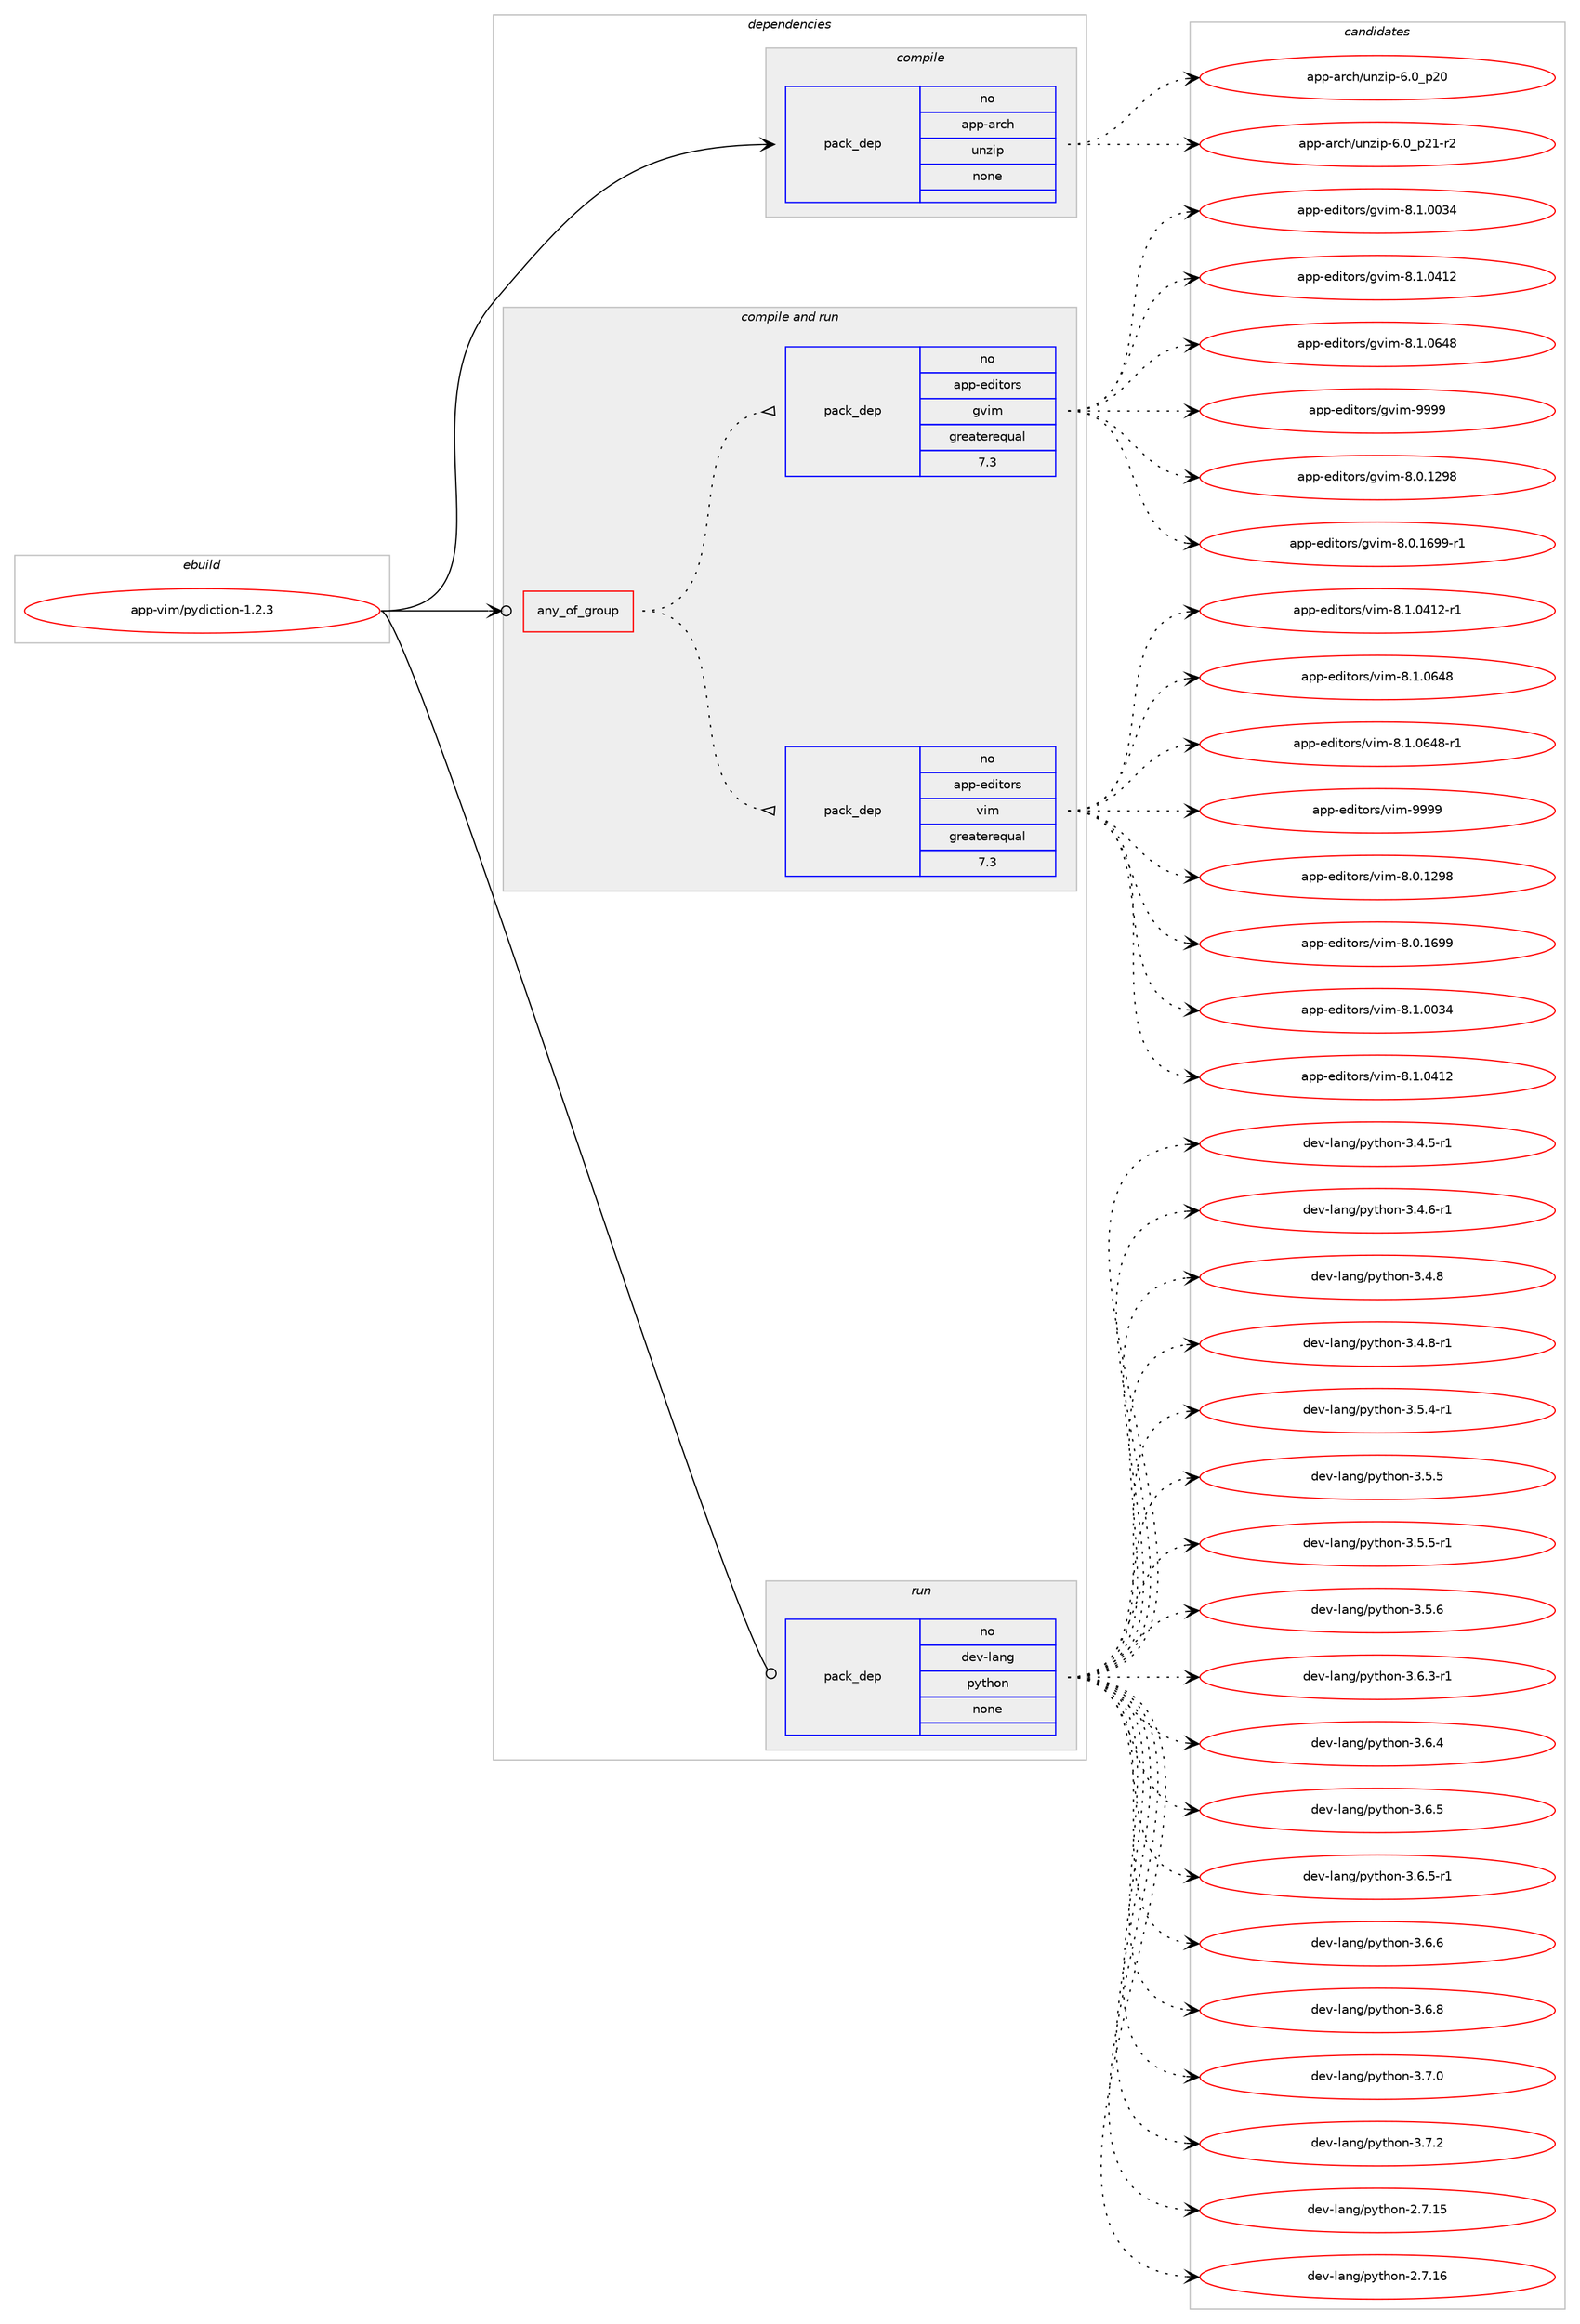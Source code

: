 digraph prolog {

# *************
# Graph options
# *************

newrank=true;
concentrate=true;
compound=true;
graph [rankdir=LR,fontname=Helvetica,fontsize=10,ranksep=1.5];#, ranksep=2.5, nodesep=0.2];
edge  [arrowhead=vee];
node  [fontname=Helvetica,fontsize=10];

# **********
# The ebuild
# **********

subgraph cluster_leftcol {
color=gray;
rank=same;
label=<<i>ebuild</i>>;
id [label="app-vim/pydiction-1.2.3", color=red, width=4, href="../app-vim/pydiction-1.2.3.svg"];
}

# ****************
# The dependencies
# ****************

subgraph cluster_midcol {
color=gray;
label=<<i>dependencies</i>>;
subgraph cluster_compile {
fillcolor="#eeeeee";
style=filled;
label=<<i>compile</i>>;
subgraph pack937370 {
dependency1314506 [label=<<TABLE BORDER="0" CELLBORDER="1" CELLSPACING="0" CELLPADDING="4" WIDTH="220"><TR><TD ROWSPAN="6" CELLPADDING="30">pack_dep</TD></TR><TR><TD WIDTH="110">no</TD></TR><TR><TD>app-arch</TD></TR><TR><TD>unzip</TD></TR><TR><TD>none</TD></TR><TR><TD></TD></TR></TABLE>>, shape=none, color=blue];
}
id:e -> dependency1314506:w [weight=20,style="solid",arrowhead="vee"];
}
subgraph cluster_compileandrun {
fillcolor="#eeeeee";
style=filled;
label=<<i>compile and run</i>>;
subgraph any20188 {
dependency1314507 [label=<<TABLE BORDER="0" CELLBORDER="1" CELLSPACING="0" CELLPADDING="4"><TR><TD CELLPADDING="10">any_of_group</TD></TR></TABLE>>, shape=none, color=red];subgraph pack937371 {
dependency1314508 [label=<<TABLE BORDER="0" CELLBORDER="1" CELLSPACING="0" CELLPADDING="4" WIDTH="220"><TR><TD ROWSPAN="6" CELLPADDING="30">pack_dep</TD></TR><TR><TD WIDTH="110">no</TD></TR><TR><TD>app-editors</TD></TR><TR><TD>vim</TD></TR><TR><TD>greaterequal</TD></TR><TR><TD>7.3</TD></TR></TABLE>>, shape=none, color=blue];
}
dependency1314507:e -> dependency1314508:w [weight=20,style="dotted",arrowhead="oinv"];
subgraph pack937372 {
dependency1314509 [label=<<TABLE BORDER="0" CELLBORDER="1" CELLSPACING="0" CELLPADDING="4" WIDTH="220"><TR><TD ROWSPAN="6" CELLPADDING="30">pack_dep</TD></TR><TR><TD WIDTH="110">no</TD></TR><TR><TD>app-editors</TD></TR><TR><TD>gvim</TD></TR><TR><TD>greaterequal</TD></TR><TR><TD>7.3</TD></TR></TABLE>>, shape=none, color=blue];
}
dependency1314507:e -> dependency1314509:w [weight=20,style="dotted",arrowhead="oinv"];
}
id:e -> dependency1314507:w [weight=20,style="solid",arrowhead="odotvee"];
}
subgraph cluster_run {
fillcolor="#eeeeee";
style=filled;
label=<<i>run</i>>;
subgraph pack937373 {
dependency1314510 [label=<<TABLE BORDER="0" CELLBORDER="1" CELLSPACING="0" CELLPADDING="4" WIDTH="220"><TR><TD ROWSPAN="6" CELLPADDING="30">pack_dep</TD></TR><TR><TD WIDTH="110">no</TD></TR><TR><TD>dev-lang</TD></TR><TR><TD>python</TD></TR><TR><TD>none</TD></TR><TR><TD></TD></TR></TABLE>>, shape=none, color=blue];
}
id:e -> dependency1314510:w [weight=20,style="solid",arrowhead="odot"];
}
}

# **************
# The candidates
# **************

subgraph cluster_choices {
rank=same;
color=gray;
label=<<i>candidates</i>>;

subgraph choice937370 {
color=black;
nodesep=1;
choice971121124597114991044711711012210511245544648951125048 [label="app-arch/unzip-6.0_p20", color=red, width=4,href="../app-arch/unzip-6.0_p20.svg"];
choice9711211245971149910447117110122105112455446489511250494511450 [label="app-arch/unzip-6.0_p21-r2", color=red, width=4,href="../app-arch/unzip-6.0_p21-r2.svg"];
dependency1314506:e -> choice971121124597114991044711711012210511245544648951125048:w [style=dotted,weight="100"];
dependency1314506:e -> choice9711211245971149910447117110122105112455446489511250494511450:w [style=dotted,weight="100"];
}
subgraph choice937371 {
color=black;
nodesep=1;
choice971121124510110010511611111411547118105109455646484649505756 [label="app-editors/vim-8.0.1298", color=red, width=4,href="../app-editors/vim-8.0.1298.svg"];
choice971121124510110010511611111411547118105109455646484649545757 [label="app-editors/vim-8.0.1699", color=red, width=4,href="../app-editors/vim-8.0.1699.svg"];
choice971121124510110010511611111411547118105109455646494648485152 [label="app-editors/vim-8.1.0034", color=red, width=4,href="../app-editors/vim-8.1.0034.svg"];
choice971121124510110010511611111411547118105109455646494648524950 [label="app-editors/vim-8.1.0412", color=red, width=4,href="../app-editors/vim-8.1.0412.svg"];
choice9711211245101100105116111114115471181051094556464946485249504511449 [label="app-editors/vim-8.1.0412-r1", color=red, width=4,href="../app-editors/vim-8.1.0412-r1.svg"];
choice971121124510110010511611111411547118105109455646494648545256 [label="app-editors/vim-8.1.0648", color=red, width=4,href="../app-editors/vim-8.1.0648.svg"];
choice9711211245101100105116111114115471181051094556464946485452564511449 [label="app-editors/vim-8.1.0648-r1", color=red, width=4,href="../app-editors/vim-8.1.0648-r1.svg"];
choice9711211245101100105116111114115471181051094557575757 [label="app-editors/vim-9999", color=red, width=4,href="../app-editors/vim-9999.svg"];
dependency1314508:e -> choice971121124510110010511611111411547118105109455646484649505756:w [style=dotted,weight="100"];
dependency1314508:e -> choice971121124510110010511611111411547118105109455646484649545757:w [style=dotted,weight="100"];
dependency1314508:e -> choice971121124510110010511611111411547118105109455646494648485152:w [style=dotted,weight="100"];
dependency1314508:e -> choice971121124510110010511611111411547118105109455646494648524950:w [style=dotted,weight="100"];
dependency1314508:e -> choice9711211245101100105116111114115471181051094556464946485249504511449:w [style=dotted,weight="100"];
dependency1314508:e -> choice971121124510110010511611111411547118105109455646494648545256:w [style=dotted,weight="100"];
dependency1314508:e -> choice9711211245101100105116111114115471181051094556464946485452564511449:w [style=dotted,weight="100"];
dependency1314508:e -> choice9711211245101100105116111114115471181051094557575757:w [style=dotted,weight="100"];
}
subgraph choice937372 {
color=black;
nodesep=1;
choice971121124510110010511611111411547103118105109455646484649505756 [label="app-editors/gvim-8.0.1298", color=red, width=4,href="../app-editors/gvim-8.0.1298.svg"];
choice9711211245101100105116111114115471031181051094556464846495457574511449 [label="app-editors/gvim-8.0.1699-r1", color=red, width=4,href="../app-editors/gvim-8.0.1699-r1.svg"];
choice971121124510110010511611111411547103118105109455646494648485152 [label="app-editors/gvim-8.1.0034", color=red, width=4,href="../app-editors/gvim-8.1.0034.svg"];
choice971121124510110010511611111411547103118105109455646494648524950 [label="app-editors/gvim-8.1.0412", color=red, width=4,href="../app-editors/gvim-8.1.0412.svg"];
choice971121124510110010511611111411547103118105109455646494648545256 [label="app-editors/gvim-8.1.0648", color=red, width=4,href="../app-editors/gvim-8.1.0648.svg"];
choice9711211245101100105116111114115471031181051094557575757 [label="app-editors/gvim-9999", color=red, width=4,href="../app-editors/gvim-9999.svg"];
dependency1314509:e -> choice971121124510110010511611111411547103118105109455646484649505756:w [style=dotted,weight="100"];
dependency1314509:e -> choice9711211245101100105116111114115471031181051094556464846495457574511449:w [style=dotted,weight="100"];
dependency1314509:e -> choice971121124510110010511611111411547103118105109455646494648485152:w [style=dotted,weight="100"];
dependency1314509:e -> choice971121124510110010511611111411547103118105109455646494648524950:w [style=dotted,weight="100"];
dependency1314509:e -> choice971121124510110010511611111411547103118105109455646494648545256:w [style=dotted,weight="100"];
dependency1314509:e -> choice9711211245101100105116111114115471031181051094557575757:w [style=dotted,weight="100"];
}
subgraph choice937373 {
color=black;
nodesep=1;
choice10010111845108971101034711212111610411111045504655464953 [label="dev-lang/python-2.7.15", color=red, width=4,href="../dev-lang/python-2.7.15.svg"];
choice10010111845108971101034711212111610411111045504655464954 [label="dev-lang/python-2.7.16", color=red, width=4,href="../dev-lang/python-2.7.16.svg"];
choice1001011184510897110103471121211161041111104551465246534511449 [label="dev-lang/python-3.4.5-r1", color=red, width=4,href="../dev-lang/python-3.4.5-r1.svg"];
choice1001011184510897110103471121211161041111104551465246544511449 [label="dev-lang/python-3.4.6-r1", color=red, width=4,href="../dev-lang/python-3.4.6-r1.svg"];
choice100101118451089711010347112121116104111110455146524656 [label="dev-lang/python-3.4.8", color=red, width=4,href="../dev-lang/python-3.4.8.svg"];
choice1001011184510897110103471121211161041111104551465246564511449 [label="dev-lang/python-3.4.8-r1", color=red, width=4,href="../dev-lang/python-3.4.8-r1.svg"];
choice1001011184510897110103471121211161041111104551465346524511449 [label="dev-lang/python-3.5.4-r1", color=red, width=4,href="../dev-lang/python-3.5.4-r1.svg"];
choice100101118451089711010347112121116104111110455146534653 [label="dev-lang/python-3.5.5", color=red, width=4,href="../dev-lang/python-3.5.5.svg"];
choice1001011184510897110103471121211161041111104551465346534511449 [label="dev-lang/python-3.5.5-r1", color=red, width=4,href="../dev-lang/python-3.5.5-r1.svg"];
choice100101118451089711010347112121116104111110455146534654 [label="dev-lang/python-3.5.6", color=red, width=4,href="../dev-lang/python-3.5.6.svg"];
choice1001011184510897110103471121211161041111104551465446514511449 [label="dev-lang/python-3.6.3-r1", color=red, width=4,href="../dev-lang/python-3.6.3-r1.svg"];
choice100101118451089711010347112121116104111110455146544652 [label="dev-lang/python-3.6.4", color=red, width=4,href="../dev-lang/python-3.6.4.svg"];
choice100101118451089711010347112121116104111110455146544653 [label="dev-lang/python-3.6.5", color=red, width=4,href="../dev-lang/python-3.6.5.svg"];
choice1001011184510897110103471121211161041111104551465446534511449 [label="dev-lang/python-3.6.5-r1", color=red, width=4,href="../dev-lang/python-3.6.5-r1.svg"];
choice100101118451089711010347112121116104111110455146544654 [label="dev-lang/python-3.6.6", color=red, width=4,href="../dev-lang/python-3.6.6.svg"];
choice100101118451089711010347112121116104111110455146544656 [label="dev-lang/python-3.6.8", color=red, width=4,href="../dev-lang/python-3.6.8.svg"];
choice100101118451089711010347112121116104111110455146554648 [label="dev-lang/python-3.7.0", color=red, width=4,href="../dev-lang/python-3.7.0.svg"];
choice100101118451089711010347112121116104111110455146554650 [label="dev-lang/python-3.7.2", color=red, width=4,href="../dev-lang/python-3.7.2.svg"];
dependency1314510:e -> choice10010111845108971101034711212111610411111045504655464953:w [style=dotted,weight="100"];
dependency1314510:e -> choice10010111845108971101034711212111610411111045504655464954:w [style=dotted,weight="100"];
dependency1314510:e -> choice1001011184510897110103471121211161041111104551465246534511449:w [style=dotted,weight="100"];
dependency1314510:e -> choice1001011184510897110103471121211161041111104551465246544511449:w [style=dotted,weight="100"];
dependency1314510:e -> choice100101118451089711010347112121116104111110455146524656:w [style=dotted,weight="100"];
dependency1314510:e -> choice1001011184510897110103471121211161041111104551465246564511449:w [style=dotted,weight="100"];
dependency1314510:e -> choice1001011184510897110103471121211161041111104551465346524511449:w [style=dotted,weight="100"];
dependency1314510:e -> choice100101118451089711010347112121116104111110455146534653:w [style=dotted,weight="100"];
dependency1314510:e -> choice1001011184510897110103471121211161041111104551465346534511449:w [style=dotted,weight="100"];
dependency1314510:e -> choice100101118451089711010347112121116104111110455146534654:w [style=dotted,weight="100"];
dependency1314510:e -> choice1001011184510897110103471121211161041111104551465446514511449:w [style=dotted,weight="100"];
dependency1314510:e -> choice100101118451089711010347112121116104111110455146544652:w [style=dotted,weight="100"];
dependency1314510:e -> choice100101118451089711010347112121116104111110455146544653:w [style=dotted,weight="100"];
dependency1314510:e -> choice1001011184510897110103471121211161041111104551465446534511449:w [style=dotted,weight="100"];
dependency1314510:e -> choice100101118451089711010347112121116104111110455146544654:w [style=dotted,weight="100"];
dependency1314510:e -> choice100101118451089711010347112121116104111110455146544656:w [style=dotted,weight="100"];
dependency1314510:e -> choice100101118451089711010347112121116104111110455146554648:w [style=dotted,weight="100"];
dependency1314510:e -> choice100101118451089711010347112121116104111110455146554650:w [style=dotted,weight="100"];
}
}

}
